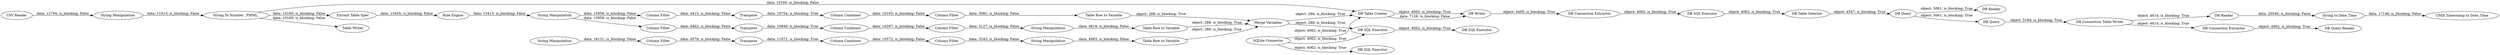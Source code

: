 digraph {
	"268739366430952954_2730" [label="DB Query"]
	"-1178500967350949055_2587" [label="Merge Variables"]
	"268739366430952954_2734" [label="DB Reader"]
	"-1178500967350949055_1873" [label="Table Row to Variable"]
	"268739366430952954_2737" [label="String to Date_Time"]
	"-1178500967350949055_2588" [label="Table Row to Variable"]
	"268739366430952954_2727" [label="DB SQL Executor"]
	"-1178500967350949055_1870" [label="Column Filter"]
	"-1178500967350949055_1881" [label=Transpose]
	"-1178500967350949055_1613" [label="String Manipulation"]
	"268739366430952954_1881" [label="DB Table Creator"]
	"268739366430952954_47" [label="DB Table Selector"]
	"268739366430952954_1860" [label="DB SQL Executor"]
	"268739366430952954_466" [label="CSV Reader"]
	"268739366430952954_2735" [label="DB Query"]
	"-1178500967350949055_1883" [label="Column Filter"]
	"268739366430952954_440" [label="DB SQL Executor"]
	"268739366430952954_1878" [label="DB Query Reader"]
	"268739366430952954_1919" [label="DB Reader"]
	"-1178500967350949055_426" [label="Column Combiner"]
	"268739366430952954_464" [label="SQLite Connector"]
	"-1178500967350949055_1882" [label="Column Combiner"]
	"-1178500967350949055_1869" [label="String Manipulation"]
	"-1178500967350949055_1871" [label=Transpose]
	"268739366430952954_2736" [label="DB SQL Executor"]
	"268739366430952954_1865" [label="DB Writer"]
	"268739366430952954_1882" [label="String To Number _PMML_"]
	"268739366430952954_2238" [label="Rule Engine"]
	"268739366430952954_2733" [label="DB Connection Extractor"]
	"268739366430952954_2738" [label="UNIX Timestamp to Date_Time"]
	"-1178500967350949055_1888" [label=Transpose]
	"268739366430952954_2237" [label="Extract Table Spec"]
	"-1178500967350949055_1887" [label="Column Filter"]
	"268739366430952954_2728" [label="DB Connection Extractor"]
	"-1178500967350949055_1889" [label="Column Filter"]
	"-1178500967350949055_1884" [label="String Manipulation"]
	"-1178500967350949055_430" [label="Column Filter"]
	"268739366430952954_1886" [label="Table Writer"]
	"-1178500967350949055_1885" [label="Table Row to Variable"]
	"268739366430952954_2729" [label="DB Connection Table Writer"]
	"-1178500967350949055_1879" [label="String Manipulation"]
	"268739366430952954_1883" [label="String Manipulation"]
	"-1178500967350949055_1880" [label="Column Filter"]
	"-1178500967350949055_1886" [label="Column Combiner"]
	"268739366430952954_2730" -> "268739366430952954_2735" [label="object: 5061; is_blocking: True"]
	"-1178500967350949055_1881" -> "-1178500967350949055_1882" [label="data: 11071; is_blocking: True"]
	"-1178500967350949055_1880" -> "-1178500967350949055_1881" [label="data: 4578; is_blocking: False"]
	"268739366430952954_2729" -> "268739366430952954_2733" [label="object: 4614; is_blocking: True"]
	"-1178500967350949055_1879" -> "-1178500967350949055_1880" [label="data: 16131; is_blocking: False"]
	"-1178500967350949055_430" -> "-1178500967350949055_1613" [label="data: 3127; is_blocking: False"]
	"268739366430952954_464" -> "268739366430952954_2736" [label="object: 4062; is_blocking: True"]
	"-1178500967350949055_1889" -> "-1178500967350949055_1888" [label="data: 4415; is_blocking: False"]
	"268739366430952954_1865" -> "268739366430952954_2728" [label="object: 4465; is_blocking: True"]
	"-1178500967350949055_2588" -> "-1178500967350949055_2587" [label="object: 288; is_blocking: True"]
	"268739366430952954_464" -> "268739366430952954_440" [label="object: 4062; is_blocking: True"]
	"-1178500967350949055_1883" -> "-1178500967350949055_1884" [label="data: 3243; is_blocking: False"]
	"268739366430952954_2737" -> "268739366430952954_2738" [label="data: 17146; is_blocking: False"]
	"-1178500967350949055_1869" -> "-1178500967350949055_1870" [label="data: 15959; is_blocking: False"]
	"268739366430952954_2728" -> "268739366430952954_2727" [label="object: 4062; is_blocking: True"]
	"268739366430952954_2730" -> "268739366430952954_2734" [label="object: 5061; is_blocking: True"]
	"268739366430952954_1881" -> "268739366430952954_1865" [label="object: 4062; is_blocking: True"]
	"268739366430952954_2238" -> "-1178500967350949055_1869" [label="data: 13415; is_blocking: False"]
	"268739366430952954_2733" -> "268739366430952954_1878" [label="object: 4062; is_blocking: True"]
	"-1178500967350949055_1613" -> "-1178500967350949055_1873" [label="data: 4819; is_blocking: False"]
	"-1178500967350949055_1870" -> "-1178500967350949055_1871" [label="data: 4462; is_blocking: False"]
	"-1178500967350949055_1873" -> "-1178500967350949055_2587" [label="object: 288; is_blocking: True"]
	"268739366430952954_1883" -> "268739366430952954_1882" [label="data: 11013; is_blocking: False"]
	"268739366430952954_1881" -> "268739366430952954_1865" [label="data: 7126; is_blocking: False"]
	"268739366430952954_464" -> "268739366430952954_1881" [label="object: 4062; is_blocking: True"]
	"-1178500967350949055_1885" -> "-1178500967350949055_2587" [label="object: 288; is_blocking: True"]
	"-1178500967350949055_426" -> "-1178500967350949055_430" [label="data: 10297; is_blocking: False"]
	"268739366430952954_466" -> "268739366430952954_1883" [label="data: 12794; is_blocking: False"]
	"268739366430952954_1919" -> "268739366430952954_2737" [label="data: 20540; is_blocking: False"]
	"268739366430952954_2729" -> "268739366430952954_1919" [label="object: 4614; is_blocking: True"]
	"-1178500967350949055_2587" -> "268739366430952954_1881" [label="object: 288; is_blocking: True"]
	"268739366430952954_2237" -> "268739366430952954_2238" [label="data: 13455; is_blocking: False"]
	"268739366430952954_2735" -> "268739366430952954_2729" [label="object: 5184; is_blocking: True"]
	"268739366430952954_1882" -> "268739366430952954_2237" [label="data: 10160; is_blocking: False"]
	"-1178500967350949055_1884" -> "-1178500967350949055_1885" [label="data: 4983; is_blocking: False"]
	"-1178500967350949055_1887" -> "-1178500967350949055_2588" [label="data: 3081; is_blocking: False"]
	"268739366430952954_440" -> "268739366430952954_1860" [label="object: 4062; is_blocking: True"]
	"268739366430952954_2727" -> "268739366430952954_47" [label="object: 4062; is_blocking: True"]
	"268739366430952954_47" -> "268739366430952954_2730" [label="object: 4547; is_blocking: True"]
	"-1178500967350949055_1882" -> "-1178500967350949055_1883" [label="data: 10572; is_blocking: False"]
	"-1178500967350949055_1886" -> "-1178500967350949055_1887" [label="data: 10165; is_blocking: False"]
	"268739366430952954_1882" -> "268739366430952954_1881" [label="data: 10160; is_blocking: False"]
	"268739366430952954_1882" -> "268739366430952954_1886" [label="data: 10160; is_blocking: False"]
	"-1178500967350949055_2587" -> "268739366430952954_440" [label="object: 288; is_blocking: True"]
	"-1178500967350949055_1871" -> "-1178500967350949055_426" [label="data: 10848; is_blocking: True"]
	"-1178500967350949055_1888" -> "-1178500967350949055_1886" [label="data: 10754; is_blocking: True"]
	"-1178500967350949055_1869" -> "-1178500967350949055_1889" [label="data: 15959; is_blocking: False"]
	rankdir=LR
}
